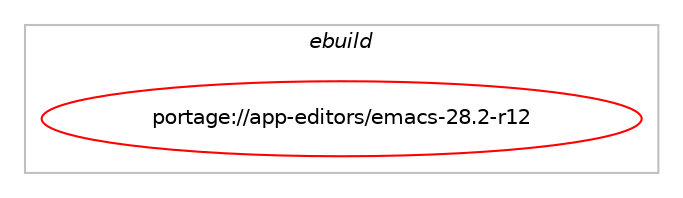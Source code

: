 digraph prolog {

# *************
# Graph options
# *************

newrank=true;
concentrate=true;
compound=true;
graph [rankdir=LR,fontname=Helvetica,fontsize=10,ranksep=1.5];#, ranksep=2.5, nodesep=0.2];
edge  [arrowhead=vee];
node  [fontname=Helvetica,fontsize=10];

# **********
# The ebuild
# **********

subgraph cluster_leftcol {
color=gray;
label=<<i>ebuild</i>>;
id [label="portage://app-editors/emacs-28.2-r12", color=red, width=4, href="../app-editors/emacs-28.2-r12.svg"];
}

# ****************
# The dependencies
# ****************

subgraph cluster_midcol {
color=gray;
label=<<i>dependencies</i>>;
subgraph cluster_compile {
fillcolor="#eeeeee";
style=filled;
label=<<i>compile</i>>;
# *** BEGIN UNKNOWN DEPENDENCY TYPE (TODO) ***
# id -> equal(use_conditional_group(negative,inotify,portage://app-editors/emacs-28.2-r12,[use_conditional_group(positive,gfile,portage://app-editors/emacs-28.2-r12,[package_dependency(portage://app-editors/emacs-28.2-r12,install,no,dev-libs,glib,greaterequal,[2.28.6,,,2.28.6],[],[])])]))
# *** END UNKNOWN DEPENDENCY TYPE (TODO) ***

# *** BEGIN UNKNOWN DEPENDENCY TYPE (TODO) ***
# id -> equal(use_conditional_group(negative,mailutils,portage://app-editors/emacs-28.2-r12,[package_dependency(portage://app-editors/emacs-28.2-r12,install,no,acct-group,mail,none,[,,],[],[]),package_dependency(portage://app-editors/emacs-28.2-r12,install,no,net-libs,liblockfile,none,[,,],[],[])]))
# *** END UNKNOWN DEPENDENCY TYPE (TODO) ***

# *** BEGIN UNKNOWN DEPENDENCY TYPE (TODO) ***
# id -> equal(use_conditional_group(positive,acl,portage://app-editors/emacs-28.2-r12,[package_dependency(portage://app-editors/emacs-28.2-r12,install,no,virtual,acl,none,[,,],[],[])]))
# *** END UNKNOWN DEPENDENCY TYPE (TODO) ***

# *** BEGIN UNKNOWN DEPENDENCY TYPE (TODO) ***
# id -> equal(use_conditional_group(positive,alsa,portage://app-editors/emacs-28.2-r12,[package_dependency(portage://app-editors/emacs-28.2-r12,install,no,media-libs,alsa-lib,none,[,,],[],[])]))
# *** END UNKNOWN DEPENDENCY TYPE (TODO) ***

# *** BEGIN UNKNOWN DEPENDENCY TYPE (TODO) ***
# id -> equal(use_conditional_group(positive,dbus,portage://app-editors/emacs-28.2-r12,[package_dependency(portage://app-editors/emacs-28.2-r12,install,no,sys-apps,dbus,none,[,,],[],[])]))
# *** END UNKNOWN DEPENDENCY TYPE (TODO) ***

# *** BEGIN UNKNOWN DEPENDENCY TYPE (TODO) ***
# id -> equal(use_conditional_group(positive,games,portage://app-editors/emacs-28.2-r12,[package_dependency(portage://app-editors/emacs-28.2-r12,install,no,acct-group,gamestat,none,[,,],[],[])]))
# *** END UNKNOWN DEPENDENCY TYPE (TODO) ***

# *** BEGIN UNKNOWN DEPENDENCY TYPE (TODO) ***
# id -> equal(use_conditional_group(positive,gmp,portage://app-editors/emacs-28.2-r12,[package_dependency(portage://app-editors/emacs-28.2-r12,install,no,dev-libs,gmp,none,[,,],[slot(0),equal],[])]))
# *** END UNKNOWN DEPENDENCY TYPE (TODO) ***

# *** BEGIN UNKNOWN DEPENDENCY TYPE (TODO) ***
# id -> equal(use_conditional_group(positive,gpm,portage://app-editors/emacs-28.2-r12,[package_dependency(portage://app-editors/emacs-28.2-r12,install,no,sys-libs,gpm,none,[,,],[],[])]))
# *** END UNKNOWN DEPENDENCY TYPE (TODO) ***

# *** BEGIN UNKNOWN DEPENDENCY TYPE (TODO) ***
# id -> equal(use_conditional_group(positive,gui,portage://app-editors/emacs-28.2-r12,[use_conditional_group(negative,aqua,portage://app-editors/emacs-28.2-r12,[package_dependency(portage://app-editors/emacs-28.2-r12,install,no,x11-base,xorg-proto,none,[,,],[],[])])]))
# *** END UNKNOWN DEPENDENCY TYPE (TODO) ***

# *** BEGIN UNKNOWN DEPENDENCY TYPE (TODO) ***
# id -> equal(use_conditional_group(positive,gui,portage://app-editors/emacs-28.2-r12,[use_conditional_group(negative,aqua,portage://app-editors/emacs-28.2-r12,[package_dependency(portage://app-editors/emacs-28.2-r12,install,no,x11-libs,libICE,none,[,,],[],[]),package_dependency(portage://app-editors/emacs-28.2-r12,install,no,x11-libs,libSM,none,[,,],[],[]),package_dependency(portage://app-editors/emacs-28.2-r12,install,no,x11-libs,libX11,none,[,,],[],[]),package_dependency(portage://app-editors/emacs-28.2-r12,install,no,x11-libs,libXext,none,[,,],[],[]),package_dependency(portage://app-editors/emacs-28.2-r12,install,no,x11-libs,libXfixes,none,[,,],[],[]),package_dependency(portage://app-editors/emacs-28.2-r12,install,no,x11-libs,libXinerama,none,[,,],[],[]),package_dependency(portage://app-editors/emacs-28.2-r12,install,no,x11-libs,libXrandr,none,[,,],[],[]),package_dependency(portage://app-editors/emacs-28.2-r12,install,no,x11-libs,libxcb,none,[,,],[],[]),package_dependency(portage://app-editors/emacs-28.2-r12,install,no,x11-misc,xbitmaps,none,[,,],[],[]),use_conditional_group(positive,gsettings,portage://app-editors/emacs-28.2-r12,[package_dependency(portage://app-editors/emacs-28.2-r12,install,no,dev-libs,glib,greaterequal,[2.28.6,,,2.28.6],[],[])]),use_conditional_group(positive,gif,portage://app-editors/emacs-28.2-r12,[package_dependency(portage://app-editors/emacs-28.2-r12,install,no,media-libs,giflib,none,[,,],[slot(0),equal],[])]),use_conditional_group(positive,jpeg,portage://app-editors/emacs-28.2-r12,[package_dependency(portage://app-editors/emacs-28.2-r12,install,no,media-libs,libjpeg-turbo,none,[,,],[slot(0),equal],[])]),use_conditional_group(positive,png,portage://app-editors/emacs-28.2-r12,[package_dependency(portage://app-editors/emacs-28.2-r12,install,no,media-libs,libpng,greaterequal,[1.4,,,1.4],[slot(0),equal],[])]),use_conditional_group(positive,svg,portage://app-editors/emacs-28.2-r12,[package_dependency(portage://app-editors/emacs-28.2-r12,install,no,gnome-base,librsvg,greaterequal,[2.0,,,2.0],[],[])]),use_conditional_group(positive,tiff,portage://app-editors/emacs-28.2-r12,[package_dependency(portage://app-editors/emacs-28.2-r12,install,no,media-libs,tiff,none,[,,],any_same_slot,[])]),use_conditional_group(positive,xpm,portage://app-editors/emacs-28.2-r12,[package_dependency(portage://app-editors/emacs-28.2-r12,install,no,x11-libs,libXpm,none,[,,],[],[])]),use_conditional_group(positive,imagemagick,portage://app-editors/emacs-28.2-r12,[package_dependency(portage://app-editors/emacs-28.2-r12,install,no,media-gfx,imagemagick,none,[,,],[slot(0),equal],[use(optenable(jpeg),none),use(optenable(png),none),use(optenable(svg),none),use(optenable(tiff),none)])]),use_conditional_group(positive,xft,portage://app-editors/emacs-28.2-r12,[package_dependency(portage://app-editors/emacs-28.2-r12,install,no,media-libs,fontconfig,none,[,,],[],[]),package_dependency(portage://app-editors/emacs-28.2-r12,install,no,media-libs,freetype,none,[,,],[],[]),package_dependency(portage://app-editors/emacs-28.2-r12,install,no,x11-libs,libXrender,none,[,,],[],[]),use_conditional_group(positive,cairo,portage://app-editors/emacs-28.2-r12,[package_dependency(portage://app-editors/emacs-28.2-r12,install,no,x11-libs,cairo,greaterequal,[1.12.18,,,1.12.18],[],[use(enable(X),none)])]),use_conditional_group(negative,cairo,portage://app-editors/emacs-28.2-r12,[package_dependency(portage://app-editors/emacs-28.2-r12,install,no,x11-libs,libXft,none,[,,],[],[])]),use_conditional_group(positive,harfbuzz,portage://app-editors/emacs-28.2-r12,[package_dependency(portage://app-editors/emacs-28.2-r12,install,no,media-libs,harfbuzz,none,[,,],[slot(0),equal],[])]),use_conditional_group(positive,m17n-lib,portage://app-editors/emacs-28.2-r12,[package_dependency(portage://app-editors/emacs-28.2-r12,install,no,dev-libs,libotf,greaterequal,[0.9.4,,,0.9.4],[],[]),package_dependency(portage://app-editors/emacs-28.2-r12,install,no,dev-libs,m17n-lib,greaterequal,[1.5.1,,,1.5.1],[],[])])]),use_conditional_group(positive,gtk,portage://app-editors/emacs-28.2-r12,[package_dependency(portage://app-editors/emacs-28.2-r12,install,no,x11-libs,gtk+,none,[,,],[slot(3)],[]),use_conditional_group(positive,xwidgets,portage://app-editors/emacs-28.2-r12,[package_dependency(portage://app-editors/emacs-28.2-r12,install,no,net-libs,webkit-gtk,none,[,,],[slot(4.1),equal],[]),package_dependency(portage://app-editors/emacs-28.2-r12,install,no,x11-libs,libXcomposite,none,[,,],[],[])])]),use_conditional_group(negative,gtk,portage://app-editors/emacs-28.2-r12,[use_conditional_group(positive,motif,portage://app-editors/emacs-28.2-r12,[package_dependency(portage://app-editors/emacs-28.2-r12,install,no,x11-libs,motif,greaterequal,[2.3,,,2.3],[slot(0)],[]),package_dependency(portage://app-editors/emacs-28.2-r12,install,no,x11-libs,libXpm,none,[,,],[],[]),package_dependency(portage://app-editors/emacs-28.2-r12,install,no,x11-libs,libXmu,none,[,,],[],[]),package_dependency(portage://app-editors/emacs-28.2-r12,install,no,x11-libs,libXt,none,[,,],[],[])]),use_conditional_group(negative,motif,portage://app-editors/emacs-28.2-r12,[use_conditional_group(positive,Xaw3d,portage://app-editors/emacs-28.2-r12,[package_dependency(portage://app-editors/emacs-28.2-r12,install,no,x11-libs,libXaw3d,none,[,,],[],[]),package_dependency(portage://app-editors/emacs-28.2-r12,install,no,x11-libs,libXmu,none,[,,],[],[]),package_dependency(portage://app-editors/emacs-28.2-r12,install,no,x11-libs,libXt,none,[,,],[],[])]),use_conditional_group(negative,Xaw3d,portage://app-editors/emacs-28.2-r12,[use_conditional_group(positive,athena,portage://app-editors/emacs-28.2-r12,[package_dependency(portage://app-editors/emacs-28.2-r12,install,no,x11-libs,libXaw,none,[,,],[],[]),package_dependency(portage://app-editors/emacs-28.2-r12,install,no,x11-libs,libXmu,none,[,,],[],[]),package_dependency(portage://app-editors/emacs-28.2-r12,install,no,x11-libs,libXt,none,[,,],[],[])])])])])])]))
# *** END UNKNOWN DEPENDENCY TYPE (TODO) ***

# *** BEGIN UNKNOWN DEPENDENCY TYPE (TODO) ***
# id -> equal(use_conditional_group(positive,jit,portage://app-editors/emacs-28.2-r12,[package_dependency(portage://app-editors/emacs-28.2-r12,install,no,sys-devel,gcc,none,[,,],any_same_slot,[use(enable(jit),negative)]),package_dependency(portage://app-editors/emacs-28.2-r12,install,no,sys-libs,zlib,none,[,,],[],[])]))
# *** END UNKNOWN DEPENDENCY TYPE (TODO) ***

# *** BEGIN UNKNOWN DEPENDENCY TYPE (TODO) ***
# id -> equal(use_conditional_group(positive,json,portage://app-editors/emacs-28.2-r12,[package_dependency(portage://app-editors/emacs-28.2-r12,install,no,dev-libs,jansson,none,[,,],any_same_slot,[])]))
# *** END UNKNOWN DEPENDENCY TYPE (TODO) ***

# *** BEGIN UNKNOWN DEPENDENCY TYPE (TODO) ***
# id -> equal(use_conditional_group(positive,kerberos,portage://app-editors/emacs-28.2-r12,[package_dependency(portage://app-editors/emacs-28.2-r12,install,no,virtual,krb5,none,[,,],[],[])]))
# *** END UNKNOWN DEPENDENCY TYPE (TODO) ***

# *** BEGIN UNKNOWN DEPENDENCY TYPE (TODO) ***
# id -> equal(use_conditional_group(positive,lcms,portage://app-editors/emacs-28.2-r12,[package_dependency(portage://app-editors/emacs-28.2-r12,install,no,media-libs,lcms,none,[,,],[slot(2)],[])]))
# *** END UNKNOWN DEPENDENCY TYPE (TODO) ***

# *** BEGIN UNKNOWN DEPENDENCY TYPE (TODO) ***
# id -> equal(use_conditional_group(positive,libxml2,portage://app-editors/emacs-28.2-r12,[package_dependency(portage://app-editors/emacs-28.2-r12,install,no,dev-libs,libxml2,greaterequal,[2.2.0,,,2.2.0],[],[])]))
# *** END UNKNOWN DEPENDENCY TYPE (TODO) ***

# *** BEGIN UNKNOWN DEPENDENCY TYPE (TODO) ***
# id -> equal(use_conditional_group(positive,mailutils,portage://app-editors/emacs-28.2-r12,[package_dependency(portage://app-editors/emacs-28.2-r12,install,no,net-mail,mailutils,none,[,,],[],[use(enable(clients),none)])]))
# *** END UNKNOWN DEPENDENCY TYPE (TODO) ***

# *** BEGIN UNKNOWN DEPENDENCY TYPE (TODO) ***
# id -> equal(use_conditional_group(positive,selinux,portage://app-editors/emacs-28.2-r12,[package_dependency(portage://app-editors/emacs-28.2-r12,install,no,sys-libs,libselinux,none,[,,],[],[])]))
# *** END UNKNOWN DEPENDENCY TYPE (TODO) ***

# *** BEGIN UNKNOWN DEPENDENCY TYPE (TODO) ***
# id -> equal(use_conditional_group(positive,ssl,portage://app-editors/emacs-28.2-r12,[package_dependency(portage://app-editors/emacs-28.2-r12,install,no,net-libs,gnutls,none,[,,],[slot(0),equal],[])]))
# *** END UNKNOWN DEPENDENCY TYPE (TODO) ***

# *** BEGIN UNKNOWN DEPENDENCY TYPE (TODO) ***
# id -> equal(use_conditional_group(positive,systemd,portage://app-editors/emacs-28.2-r12,[package_dependency(portage://app-editors/emacs-28.2-r12,install,no,sys-apps,systemd,none,[,,],[],[])]))
# *** END UNKNOWN DEPENDENCY TYPE (TODO) ***

# *** BEGIN UNKNOWN DEPENDENCY TYPE (TODO) ***
# id -> equal(use_conditional_group(positive,valgrind,portage://app-editors/emacs-28.2-r12,[package_dependency(portage://app-editors/emacs-28.2-r12,install,no,dev-debug,valgrind,none,[,,],[],[])]))
# *** END UNKNOWN DEPENDENCY TYPE (TODO) ***

# *** BEGIN UNKNOWN DEPENDENCY TYPE (TODO) ***
# id -> equal(use_conditional_group(positive,zlib,portage://app-editors/emacs-28.2-r12,[package_dependency(portage://app-editors/emacs-28.2-r12,install,no,sys-libs,zlib,none,[,,],[],[])]))
# *** END UNKNOWN DEPENDENCY TYPE (TODO) ***

# *** BEGIN UNKNOWN DEPENDENCY TYPE (TODO) ***
# id -> equal(package_dependency(portage://app-editors/emacs-28.2-r12,install,no,app-emacs,emacs-common,none,[,,],[],[use(optenable(games),none),use(optenable(gui),negative)]))
# *** END UNKNOWN DEPENDENCY TYPE (TODO) ***

# *** BEGIN UNKNOWN DEPENDENCY TYPE (TODO) ***
# id -> equal(package_dependency(portage://app-editors/emacs-28.2-r12,install,no,sys-libs,ncurses,none,[,,],[slot(0),equal],[]))
# *** END UNKNOWN DEPENDENCY TYPE (TODO) ***

}
subgraph cluster_compileandrun {
fillcolor="#eeeeee";
style=filled;
label=<<i>compile and run</i>>;
}
subgraph cluster_run {
fillcolor="#eeeeee";
style=filled;
label=<<i>run</i>>;
# *** BEGIN UNKNOWN DEPENDENCY TYPE (TODO) ***
# id -> equal(use_conditional_group(negative,inotify,portage://app-editors/emacs-28.2-r12,[use_conditional_group(positive,gfile,portage://app-editors/emacs-28.2-r12,[package_dependency(portage://app-editors/emacs-28.2-r12,run,no,dev-libs,glib,greaterequal,[2.28.6,,,2.28.6],[],[])])]))
# *** END UNKNOWN DEPENDENCY TYPE (TODO) ***

# *** BEGIN UNKNOWN DEPENDENCY TYPE (TODO) ***
# id -> equal(use_conditional_group(negative,mailutils,portage://app-editors/emacs-28.2-r12,[package_dependency(portage://app-editors/emacs-28.2-r12,run,no,acct-group,mail,none,[,,],[],[]),package_dependency(portage://app-editors/emacs-28.2-r12,run,no,net-libs,liblockfile,none,[,,],[],[])]))
# *** END UNKNOWN DEPENDENCY TYPE (TODO) ***

# *** BEGIN UNKNOWN DEPENDENCY TYPE (TODO) ***
# id -> equal(use_conditional_group(positive,acl,portage://app-editors/emacs-28.2-r12,[package_dependency(portage://app-editors/emacs-28.2-r12,run,no,virtual,acl,none,[,,],[],[])]))
# *** END UNKNOWN DEPENDENCY TYPE (TODO) ***

# *** BEGIN UNKNOWN DEPENDENCY TYPE (TODO) ***
# id -> equal(use_conditional_group(positive,alsa,portage://app-editors/emacs-28.2-r12,[package_dependency(portage://app-editors/emacs-28.2-r12,run,no,media-libs,alsa-lib,none,[,,],[],[])]))
# *** END UNKNOWN DEPENDENCY TYPE (TODO) ***

# *** BEGIN UNKNOWN DEPENDENCY TYPE (TODO) ***
# id -> equal(use_conditional_group(positive,dbus,portage://app-editors/emacs-28.2-r12,[package_dependency(portage://app-editors/emacs-28.2-r12,run,no,sys-apps,dbus,none,[,,],[],[])]))
# *** END UNKNOWN DEPENDENCY TYPE (TODO) ***

# *** BEGIN UNKNOWN DEPENDENCY TYPE (TODO) ***
# id -> equal(use_conditional_group(positive,games,portage://app-editors/emacs-28.2-r12,[package_dependency(portage://app-editors/emacs-28.2-r12,run,no,acct-group,gamestat,none,[,,],[],[])]))
# *** END UNKNOWN DEPENDENCY TYPE (TODO) ***

# *** BEGIN UNKNOWN DEPENDENCY TYPE (TODO) ***
# id -> equal(use_conditional_group(positive,gmp,portage://app-editors/emacs-28.2-r12,[package_dependency(portage://app-editors/emacs-28.2-r12,run,no,dev-libs,gmp,none,[,,],[slot(0),equal],[])]))
# *** END UNKNOWN DEPENDENCY TYPE (TODO) ***

# *** BEGIN UNKNOWN DEPENDENCY TYPE (TODO) ***
# id -> equal(use_conditional_group(positive,gpm,portage://app-editors/emacs-28.2-r12,[package_dependency(portage://app-editors/emacs-28.2-r12,run,no,sys-libs,gpm,none,[,,],[],[])]))
# *** END UNKNOWN DEPENDENCY TYPE (TODO) ***

# *** BEGIN UNKNOWN DEPENDENCY TYPE (TODO) ***
# id -> equal(use_conditional_group(positive,gui,portage://app-editors/emacs-28.2-r12,[use_conditional_group(negative,aqua,portage://app-editors/emacs-28.2-r12,[package_dependency(portage://app-editors/emacs-28.2-r12,run,no,x11-libs,libICE,none,[,,],[],[]),package_dependency(portage://app-editors/emacs-28.2-r12,run,no,x11-libs,libSM,none,[,,],[],[]),package_dependency(portage://app-editors/emacs-28.2-r12,run,no,x11-libs,libX11,none,[,,],[],[]),package_dependency(portage://app-editors/emacs-28.2-r12,run,no,x11-libs,libXext,none,[,,],[],[]),package_dependency(portage://app-editors/emacs-28.2-r12,run,no,x11-libs,libXfixes,none,[,,],[],[]),package_dependency(portage://app-editors/emacs-28.2-r12,run,no,x11-libs,libXinerama,none,[,,],[],[]),package_dependency(portage://app-editors/emacs-28.2-r12,run,no,x11-libs,libXrandr,none,[,,],[],[]),package_dependency(portage://app-editors/emacs-28.2-r12,run,no,x11-libs,libxcb,none,[,,],[],[]),package_dependency(portage://app-editors/emacs-28.2-r12,run,no,x11-misc,xbitmaps,none,[,,],[],[]),use_conditional_group(positive,gsettings,portage://app-editors/emacs-28.2-r12,[package_dependency(portage://app-editors/emacs-28.2-r12,run,no,dev-libs,glib,greaterequal,[2.28.6,,,2.28.6],[],[])]),use_conditional_group(positive,gif,portage://app-editors/emacs-28.2-r12,[package_dependency(portage://app-editors/emacs-28.2-r12,run,no,media-libs,giflib,none,[,,],[slot(0),equal],[])]),use_conditional_group(positive,jpeg,portage://app-editors/emacs-28.2-r12,[package_dependency(portage://app-editors/emacs-28.2-r12,run,no,media-libs,libjpeg-turbo,none,[,,],[slot(0),equal],[])]),use_conditional_group(positive,png,portage://app-editors/emacs-28.2-r12,[package_dependency(portage://app-editors/emacs-28.2-r12,run,no,media-libs,libpng,greaterequal,[1.4,,,1.4],[slot(0),equal],[])]),use_conditional_group(positive,svg,portage://app-editors/emacs-28.2-r12,[package_dependency(portage://app-editors/emacs-28.2-r12,run,no,gnome-base,librsvg,greaterequal,[2.0,,,2.0],[],[])]),use_conditional_group(positive,tiff,portage://app-editors/emacs-28.2-r12,[package_dependency(portage://app-editors/emacs-28.2-r12,run,no,media-libs,tiff,none,[,,],any_same_slot,[])]),use_conditional_group(positive,xpm,portage://app-editors/emacs-28.2-r12,[package_dependency(portage://app-editors/emacs-28.2-r12,run,no,x11-libs,libXpm,none,[,,],[],[])]),use_conditional_group(positive,imagemagick,portage://app-editors/emacs-28.2-r12,[package_dependency(portage://app-editors/emacs-28.2-r12,run,no,media-gfx,imagemagick,none,[,,],[slot(0),equal],[use(optenable(jpeg),none),use(optenable(png),none),use(optenable(svg),none),use(optenable(tiff),none)])]),use_conditional_group(positive,xft,portage://app-editors/emacs-28.2-r12,[package_dependency(portage://app-editors/emacs-28.2-r12,run,no,media-libs,fontconfig,none,[,,],[],[]),package_dependency(portage://app-editors/emacs-28.2-r12,run,no,media-libs,freetype,none,[,,],[],[]),package_dependency(portage://app-editors/emacs-28.2-r12,run,no,x11-libs,libXrender,none,[,,],[],[]),use_conditional_group(positive,cairo,portage://app-editors/emacs-28.2-r12,[package_dependency(portage://app-editors/emacs-28.2-r12,run,no,x11-libs,cairo,greaterequal,[1.12.18,,,1.12.18],[],[use(enable(X),none)])]),use_conditional_group(negative,cairo,portage://app-editors/emacs-28.2-r12,[package_dependency(portage://app-editors/emacs-28.2-r12,run,no,x11-libs,libXft,none,[,,],[],[])]),use_conditional_group(positive,harfbuzz,portage://app-editors/emacs-28.2-r12,[package_dependency(portage://app-editors/emacs-28.2-r12,run,no,media-libs,harfbuzz,none,[,,],[slot(0),equal],[])]),use_conditional_group(positive,m17n-lib,portage://app-editors/emacs-28.2-r12,[package_dependency(portage://app-editors/emacs-28.2-r12,run,no,dev-libs,libotf,greaterequal,[0.9.4,,,0.9.4],[],[]),package_dependency(portage://app-editors/emacs-28.2-r12,run,no,dev-libs,m17n-lib,greaterequal,[1.5.1,,,1.5.1],[],[])])]),use_conditional_group(positive,gtk,portage://app-editors/emacs-28.2-r12,[package_dependency(portage://app-editors/emacs-28.2-r12,run,no,x11-libs,gtk+,none,[,,],[slot(3)],[]),use_conditional_group(positive,xwidgets,portage://app-editors/emacs-28.2-r12,[package_dependency(portage://app-editors/emacs-28.2-r12,run,no,net-libs,webkit-gtk,none,[,,],[slot(4.1),equal],[]),package_dependency(portage://app-editors/emacs-28.2-r12,run,no,x11-libs,libXcomposite,none,[,,],[],[])])]),use_conditional_group(negative,gtk,portage://app-editors/emacs-28.2-r12,[use_conditional_group(positive,motif,portage://app-editors/emacs-28.2-r12,[package_dependency(portage://app-editors/emacs-28.2-r12,run,no,x11-libs,motif,greaterequal,[2.3,,,2.3],[slot(0)],[]),package_dependency(portage://app-editors/emacs-28.2-r12,run,no,x11-libs,libXpm,none,[,,],[],[]),package_dependency(portage://app-editors/emacs-28.2-r12,run,no,x11-libs,libXmu,none,[,,],[],[]),package_dependency(portage://app-editors/emacs-28.2-r12,run,no,x11-libs,libXt,none,[,,],[],[])]),use_conditional_group(negative,motif,portage://app-editors/emacs-28.2-r12,[use_conditional_group(positive,Xaw3d,portage://app-editors/emacs-28.2-r12,[package_dependency(portage://app-editors/emacs-28.2-r12,run,no,x11-libs,libXaw3d,none,[,,],[],[]),package_dependency(portage://app-editors/emacs-28.2-r12,run,no,x11-libs,libXmu,none,[,,],[],[]),package_dependency(portage://app-editors/emacs-28.2-r12,run,no,x11-libs,libXt,none,[,,],[],[])]),use_conditional_group(negative,Xaw3d,portage://app-editors/emacs-28.2-r12,[use_conditional_group(positive,athena,portage://app-editors/emacs-28.2-r12,[package_dependency(portage://app-editors/emacs-28.2-r12,run,no,x11-libs,libXaw,none,[,,],[],[]),package_dependency(portage://app-editors/emacs-28.2-r12,run,no,x11-libs,libXmu,none,[,,],[],[]),package_dependency(portage://app-editors/emacs-28.2-r12,run,no,x11-libs,libXt,none,[,,],[],[])])])])])])]))
# *** END UNKNOWN DEPENDENCY TYPE (TODO) ***

# *** BEGIN UNKNOWN DEPENDENCY TYPE (TODO) ***
# id -> equal(use_conditional_group(positive,jit,portage://app-editors/emacs-28.2-r12,[package_dependency(portage://app-editors/emacs-28.2-r12,run,no,sys-devel,gcc,none,[,,],any_same_slot,[use(enable(jit),negative)]),package_dependency(portage://app-editors/emacs-28.2-r12,run,no,sys-libs,zlib,none,[,,],[],[])]))
# *** END UNKNOWN DEPENDENCY TYPE (TODO) ***

# *** BEGIN UNKNOWN DEPENDENCY TYPE (TODO) ***
# id -> equal(use_conditional_group(positive,json,portage://app-editors/emacs-28.2-r12,[package_dependency(portage://app-editors/emacs-28.2-r12,run,no,dev-libs,jansson,none,[,,],any_same_slot,[])]))
# *** END UNKNOWN DEPENDENCY TYPE (TODO) ***

# *** BEGIN UNKNOWN DEPENDENCY TYPE (TODO) ***
# id -> equal(use_conditional_group(positive,kerberos,portage://app-editors/emacs-28.2-r12,[package_dependency(portage://app-editors/emacs-28.2-r12,run,no,virtual,krb5,none,[,,],[],[])]))
# *** END UNKNOWN DEPENDENCY TYPE (TODO) ***

# *** BEGIN UNKNOWN DEPENDENCY TYPE (TODO) ***
# id -> equal(use_conditional_group(positive,lcms,portage://app-editors/emacs-28.2-r12,[package_dependency(portage://app-editors/emacs-28.2-r12,run,no,media-libs,lcms,none,[,,],[slot(2)],[])]))
# *** END UNKNOWN DEPENDENCY TYPE (TODO) ***

# *** BEGIN UNKNOWN DEPENDENCY TYPE (TODO) ***
# id -> equal(use_conditional_group(positive,libxml2,portage://app-editors/emacs-28.2-r12,[package_dependency(portage://app-editors/emacs-28.2-r12,run,no,dev-libs,libxml2,greaterequal,[2.2.0,,,2.2.0],[],[])]))
# *** END UNKNOWN DEPENDENCY TYPE (TODO) ***

# *** BEGIN UNKNOWN DEPENDENCY TYPE (TODO) ***
# id -> equal(use_conditional_group(positive,mailutils,portage://app-editors/emacs-28.2-r12,[package_dependency(portage://app-editors/emacs-28.2-r12,run,no,net-mail,mailutils,none,[,,],[],[use(enable(clients),none)])]))
# *** END UNKNOWN DEPENDENCY TYPE (TODO) ***

# *** BEGIN UNKNOWN DEPENDENCY TYPE (TODO) ***
# id -> equal(use_conditional_group(positive,selinux,portage://app-editors/emacs-28.2-r12,[package_dependency(portage://app-editors/emacs-28.2-r12,run,no,sys-libs,libselinux,none,[,,],[],[])]))
# *** END UNKNOWN DEPENDENCY TYPE (TODO) ***

# *** BEGIN UNKNOWN DEPENDENCY TYPE (TODO) ***
# id -> equal(use_conditional_group(positive,ssl,portage://app-editors/emacs-28.2-r12,[package_dependency(portage://app-editors/emacs-28.2-r12,run,no,net-libs,gnutls,none,[,,],[slot(0),equal],[])]))
# *** END UNKNOWN DEPENDENCY TYPE (TODO) ***

# *** BEGIN UNKNOWN DEPENDENCY TYPE (TODO) ***
# id -> equal(use_conditional_group(positive,systemd,portage://app-editors/emacs-28.2-r12,[package_dependency(portage://app-editors/emacs-28.2-r12,run,no,sys-apps,systemd,none,[,,],[],[])]))
# *** END UNKNOWN DEPENDENCY TYPE (TODO) ***

# *** BEGIN UNKNOWN DEPENDENCY TYPE (TODO) ***
# id -> equal(use_conditional_group(positive,valgrind,portage://app-editors/emacs-28.2-r12,[package_dependency(portage://app-editors/emacs-28.2-r12,run,no,dev-debug,valgrind,none,[,,],[],[])]))
# *** END UNKNOWN DEPENDENCY TYPE (TODO) ***

# *** BEGIN UNKNOWN DEPENDENCY TYPE (TODO) ***
# id -> equal(use_conditional_group(positive,zlib,portage://app-editors/emacs-28.2-r12,[package_dependency(portage://app-editors/emacs-28.2-r12,run,no,sys-libs,zlib,none,[,,],[],[])]))
# *** END UNKNOWN DEPENDENCY TYPE (TODO) ***

# *** BEGIN UNKNOWN DEPENDENCY TYPE (TODO) ***
# id -> equal(package_dependency(portage://app-editors/emacs-28.2-r12,run,no,app-emacs,emacs-common,none,[,,],[],[use(optenable(games),none),use(optenable(gui),negative)]))
# *** END UNKNOWN DEPENDENCY TYPE (TODO) ***

# *** BEGIN UNKNOWN DEPENDENCY TYPE (TODO) ***
# id -> equal(package_dependency(portage://app-editors/emacs-28.2-r12,run,no,app-eselect,eselect-emacs,none,[,,],[],[]))
# *** END UNKNOWN DEPENDENCY TYPE (TODO) ***

# *** BEGIN UNKNOWN DEPENDENCY TYPE (TODO) ***
# id -> equal(package_dependency(portage://app-editors/emacs-28.2-r12,run,no,sys-libs,ncurses,none,[,,],[slot(0),equal],[]))
# *** END UNKNOWN DEPENDENCY TYPE (TODO) ***

}
}

# **************
# The candidates
# **************

subgraph cluster_choices {
rank=same;
color=gray;
label=<<i>candidates</i>>;

}

}
